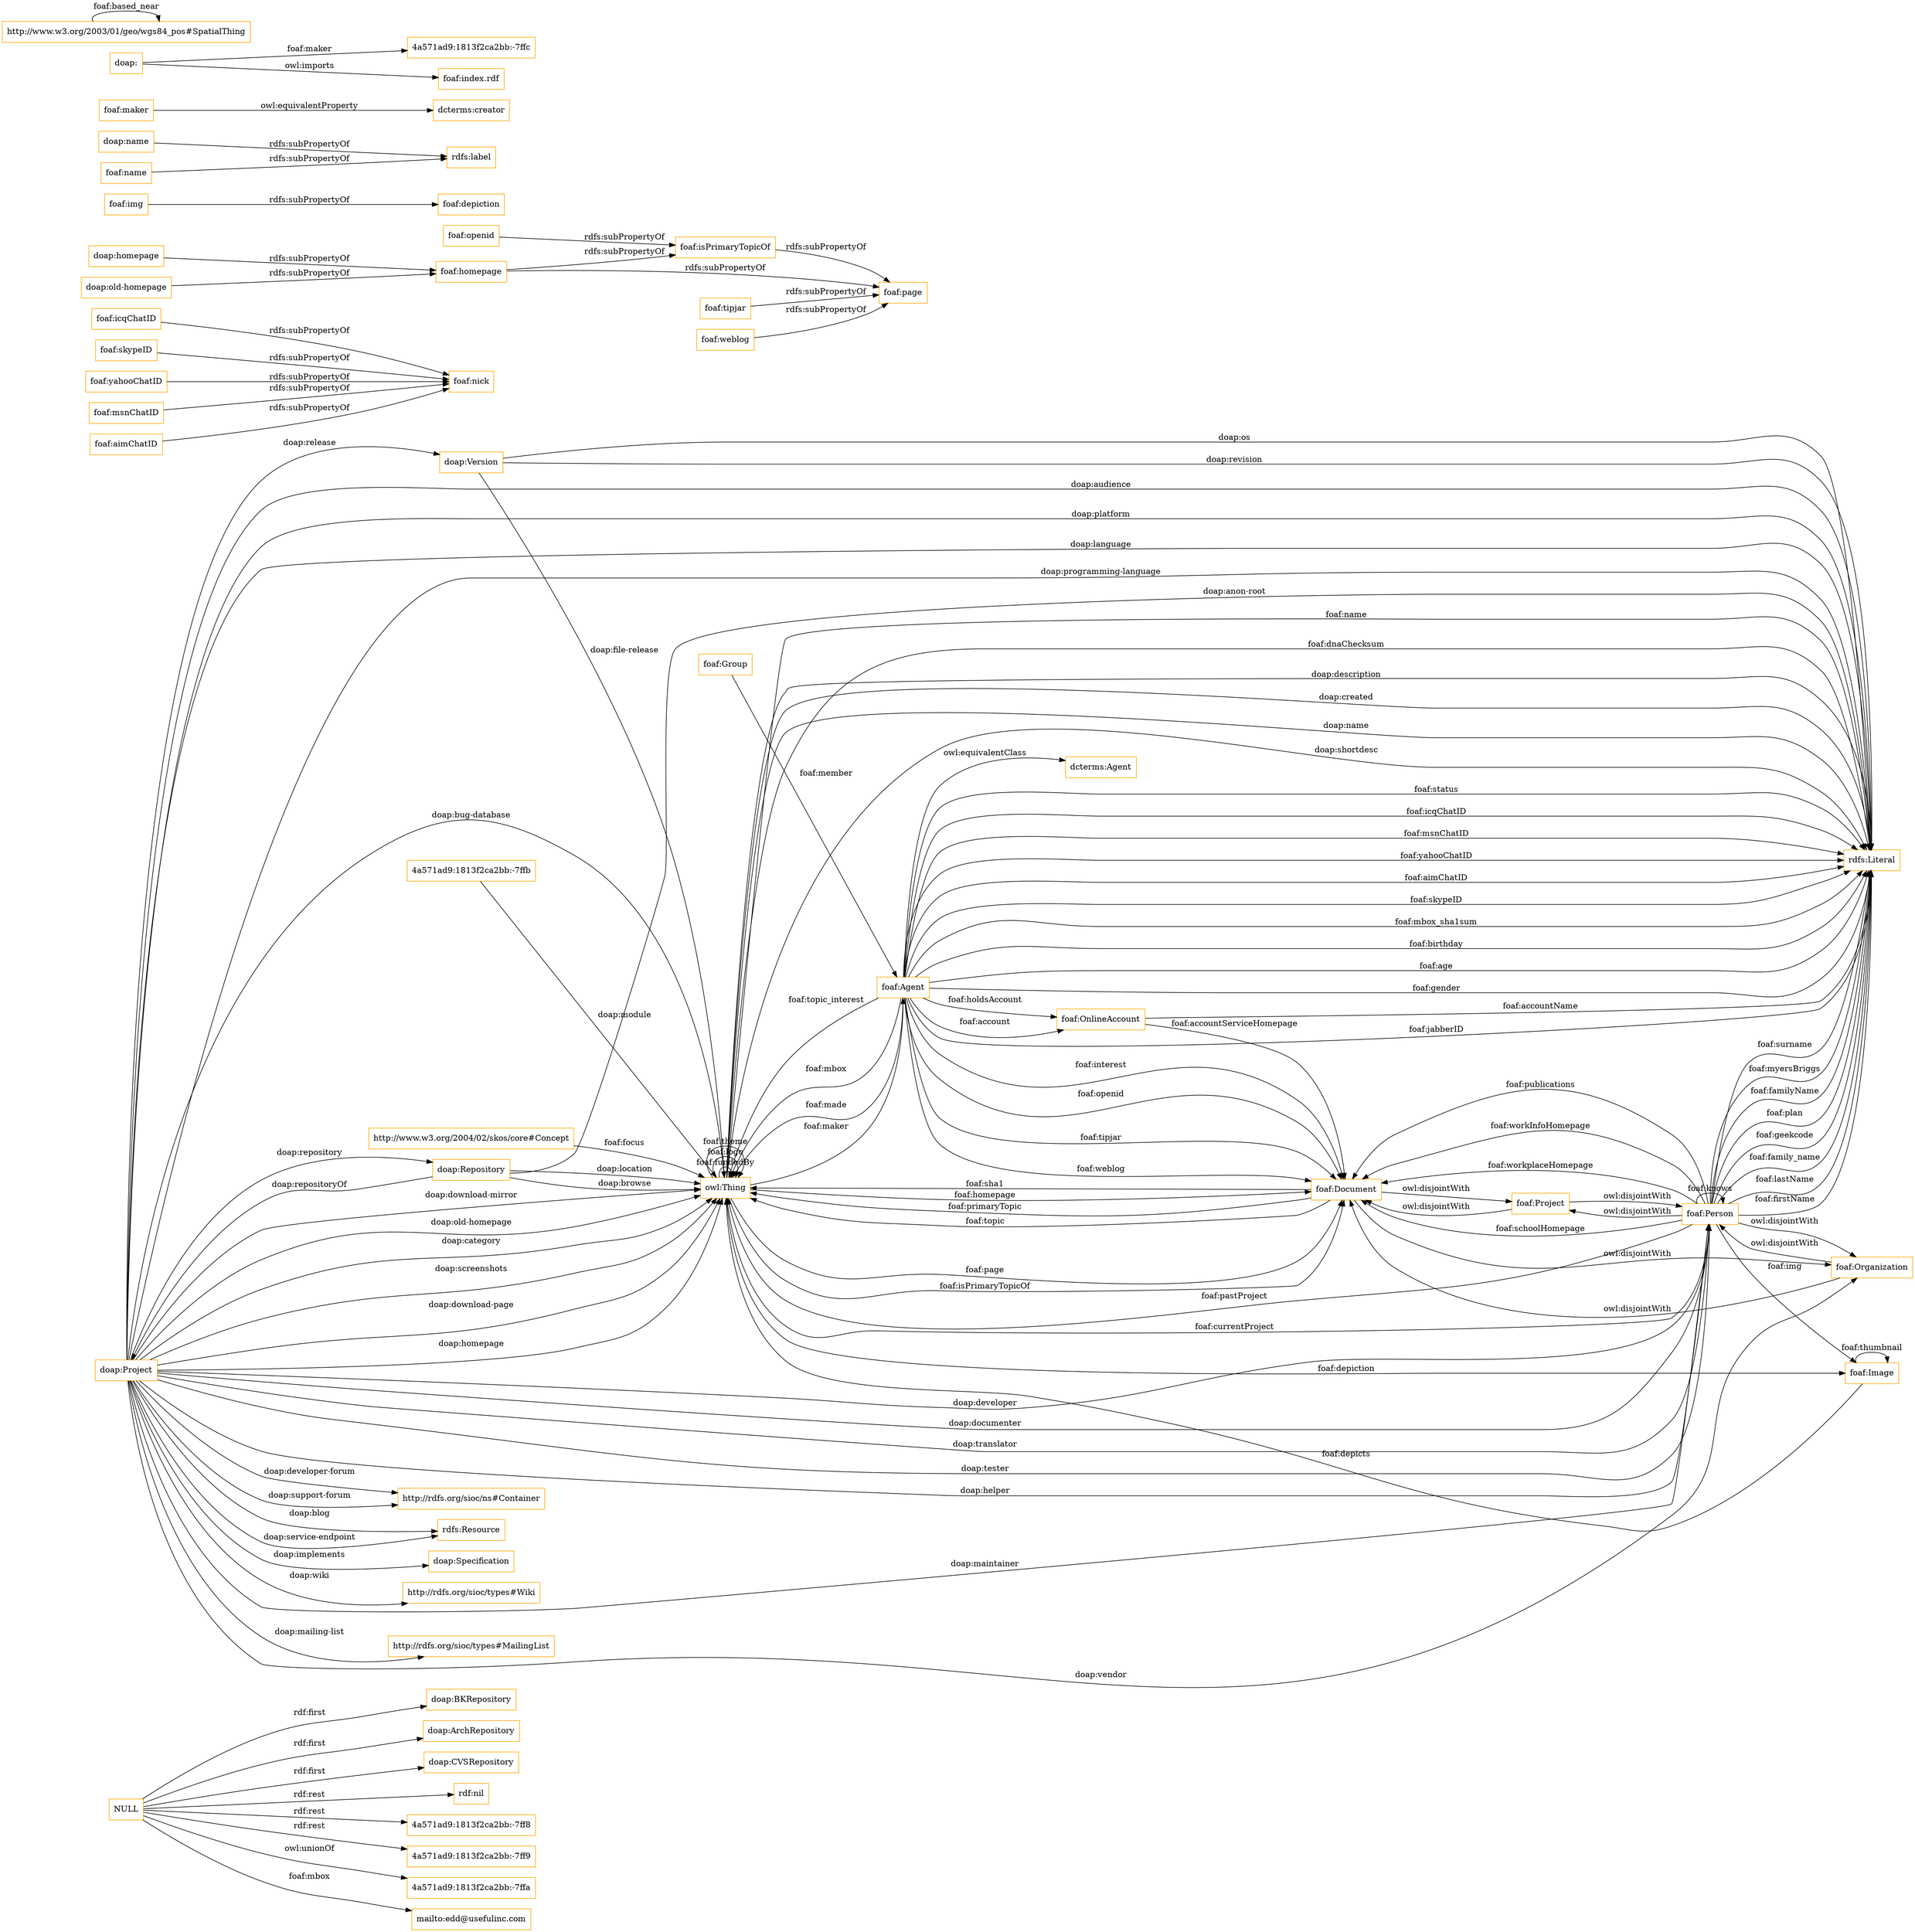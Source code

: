 digraph ar2dtool_diagram { 
rankdir=LR;
size="1501"
node [shape = rectangle, color="orange"]; "doap:BKRepository" "doap:ArchRepository" "doap:CVSRepository" "4a571ad9:1813f2ca2bb:-7ffb" "foaf:Image" "foaf:Project" "foaf:Agent" "foaf:Document" "foaf:OnlineAccount" "foaf:Person" "foaf:Organization" "foaf:Group" ; /*classes style*/
	"foaf:icqChatID" -> "foaf:nick" [ label = "rdfs:subPropertyOf" ];
	"foaf:openid" -> "foaf:isPrimaryTopicOf" [ label = "rdfs:subPropertyOf" ];
	"foaf:isPrimaryTopicOf" -> "foaf:page" [ label = "rdfs:subPropertyOf" ];
	"foaf:Project" -> "foaf:Document" [ label = "owl:disjointWith" ];
	"foaf:Project" -> "foaf:Person" [ label = "owl:disjointWith" ];
	"foaf:skypeID" -> "foaf:nick" [ label = "rdfs:subPropertyOf" ];
	"doap:homepage" -> "foaf:homepage" [ label = "rdfs:subPropertyOf" ];
	"foaf:yahooChatID" -> "foaf:nick" [ label = "rdfs:subPropertyOf" ];
	"foaf:homepage" -> "foaf:page" [ label = "rdfs:subPropertyOf" ];
	"foaf:homepage" -> "foaf:isPrimaryTopicOf" [ label = "rdfs:subPropertyOf" ];
	"foaf:img" -> "foaf:depiction" [ label = "rdfs:subPropertyOf" ];
	"foaf:msnChatID" -> "foaf:nick" [ label = "rdfs:subPropertyOf" ];
	"doap:name" -> "rdfs:label" [ label = "rdfs:subPropertyOf" ];
	"foaf:Organization" -> "foaf:Document" [ label = "owl:disjointWith" ];
	"foaf:Organization" -> "foaf:Person" [ label = "owl:disjointWith" ];
	"foaf:maker" -> "dcterms:creator" [ label = "owl:equivalentProperty" ];
	"NULL" -> "rdf:nil" [ label = "rdf:rest" ];
	"NULL" -> "doap:BKRepository" [ label = "rdf:first" ];
	"NULL" -> "4a571ad9:1813f2ca2bb:-7ff8" [ label = "rdf:rest" ];
	"NULL" -> "doap:ArchRepository" [ label = "rdf:first" ];
	"NULL" -> "4a571ad9:1813f2ca2bb:-7ff9" [ label = "rdf:rest" ];
	"NULL" -> "doap:CVSRepository" [ label = "rdf:first" ];
	"NULL" -> "4a571ad9:1813f2ca2bb:-7ffa" [ label = "owl:unionOf" ];
	"NULL" -> "mailto:edd@usefulinc.com" [ label = "foaf:mbox" ];
	"foaf:name" -> "rdfs:label" [ label = "rdfs:subPropertyOf" ];
	"foaf:tipjar" -> "foaf:page" [ label = "rdfs:subPropertyOf" ];
	"doap:old-homepage" -> "foaf:homepage" [ label = "rdfs:subPropertyOf" ];
	"foaf:Agent" -> "dcterms:Agent" [ label = "owl:equivalentClass" ];
	"foaf:weblog" -> "foaf:page" [ label = "rdfs:subPropertyOf" ];
	"foaf:Person" -> "foaf:Project" [ label = "owl:disjointWith" ];
	"foaf:Person" -> "foaf:Organization" [ label = "owl:disjointWith" ];
	"doap:" -> "4a571ad9:1813f2ca2bb:-7ffc" [ label = "foaf:maker" ];
	"doap:" -> "foaf:index.rdf" [ label = "owl:imports" ];
	"foaf:aimChatID" -> "foaf:nick" [ label = "rdfs:subPropertyOf" ];
	"foaf:Document" -> "foaf:Project" [ label = "owl:disjointWith" ];
	"foaf:Document" -> "foaf:Organization" [ label = "owl:disjointWith" ];
	"owl:Thing" -> "rdfs:Literal" [ label = "foaf:name" ];
	"owl:Thing" -> "foaf:Document" [ label = "foaf:page" ];
	"doap:Repository" -> "doap:Project" [ label = "doap:repositoryOf" ];
	"doap:Project" -> "http://rdfs.org/sioc/ns#Container" [ label = "doap:developer-forum" ];
	"foaf:Agent" -> "foaf:Document" [ label = "foaf:openid" ];
	"foaf:Document" -> "owl:Thing" [ label = "foaf:sha1" ];
	"owl:Thing" -> "rdfs:Literal" [ label = "foaf:dnaChecksum" ];
	"foaf:Agent" -> "foaf:Document" [ label = "foaf:tipjar" ];
	"foaf:Person" -> "foaf:Document" [ label = "foaf:publications" ];
	"doap:Project" -> "foaf:Organization" [ label = "doap:vendor" ];
	"foaf:Person" -> "owl:Thing" [ label = "foaf:pastProject" ];
	"doap:Repository" -> "rdfs:Literal" [ label = "doap:anon-root" ];
	"foaf:Person" -> "rdfs:Literal" [ label = "foaf:firstName" ];
	"foaf:Person" -> "rdfs:Literal" [ label = "foaf:surname" ];
	"doap:Project" -> "foaf:Person" [ label = "doap:maintainer" ];
	"doap:Repository" -> "owl:Thing" [ label = "doap:browse" ];
	"foaf:Agent" -> "owl:Thing" [ label = "foaf:topic_interest" ];
	"doap:Project" -> "rdfs:Resource" [ label = "doap:blog" ];
	"doap:Project" -> "doap:Specification" [ label = "doap:implements" ];
	"doap:Project" -> "foaf:Person" [ label = "doap:developer" ];
	"owl:Thing" -> "owl:Thing" [ label = "foaf:fundedBy" ];
	"http://www.w3.org/2003/01/geo/wgs84_pos#SpatialThing" -> "http://www.w3.org/2003/01/geo/wgs84_pos#SpatialThing" [ label = "foaf:based_near" ];
	"foaf:Agent" -> "foaf:OnlineAccount" [ label = "foaf:account" ];
	"foaf:Agent" -> "rdfs:Literal" [ label = "foaf:gender" ];
	"foaf:Person" -> "foaf:Image" [ label = "foaf:img" ];
	"doap:Project" -> "owl:Thing" [ label = "doap:download-mirror" ];
	"owl:Thing" -> "rdfs:Literal" [ label = "doap:description" ];
	"4a571ad9:1813f2ca2bb:-7ffb" -> "owl:Thing" [ label = "doap:module" ];
	"foaf:Agent" -> "rdfs:Literal" [ label = "foaf:jabberID" ];
	"doap:Project" -> "rdfs:Literal" [ label = "doap:audience" ];
	"foaf:Agent" -> "rdfs:Literal" [ label = "foaf:status" ];
	"foaf:Person" -> "foaf:Document" [ label = "foaf:workInfoHomepage" ];
	"foaf:Agent" -> "rdfs:Literal" [ label = "foaf:icqChatID" ];
	"doap:Project" -> "doap:Repository" [ label = "doap:repository" ];
	"doap:Project" -> "rdfs:Literal" [ label = "doap:platform" ];
	"owl:Thing" -> "foaf:Document" [ label = "foaf:homepage" ];
	"doap:Project" -> "http://rdfs.org/sioc/types#Wiki" [ label = "doap:wiki" ];
	"foaf:Agent" -> "foaf:Document" [ label = "foaf:weblog" ];
	"doap:Project" -> "foaf:Person" [ label = "doap:helper" ];
	"foaf:Agent" -> "foaf:Document" [ label = "foaf:interest" ];
	"foaf:Person" -> "foaf:Document" [ label = "foaf:workplaceHomepage" ];
	"doap:Version" -> "rdfs:Literal" [ label = "doap:os" ];
	"foaf:Agent" -> "rdfs:Literal" [ label = "foaf:msnChatID" ];
	"doap:Project" -> "owl:Thing" [ label = "doap:old-homepage" ];
	"doap:Project" -> "rdfs:Literal" [ label = "doap:language" ];
	"foaf:Person" -> "foaf:Document" [ label = "foaf:schoolHomepage" ];
	"doap:Project" -> "owl:Thing" [ label = "doap:category" ];
	"owl:Thing" -> "foaf:Agent" [ label = "foaf:maker" ];
	"foaf:Agent" -> "foaf:OnlineAccount" [ label = "foaf:holdsAccount" ];
	"doap:Version" -> "owl:Thing" [ label = "doap:file-release" ];
	"foaf:OnlineAccount" -> "foaf:Document" [ label = "foaf:accountServiceHomepage" ];
	"foaf:Agent" -> "rdfs:Literal" [ label = "foaf:yahooChatID" ];
	"owl:Thing" -> "rdfs:Literal" [ label = "doap:created" ];
	"owl:Thing" -> "foaf:Document" [ label = "foaf:isPrimaryTopicOf" ];
	"foaf:Image" -> "foaf:Image" [ label = "foaf:thumbnail" ];
	"doap:Project" -> "rdfs:Resource" [ label = "doap:service-endpoint" ];
	"foaf:Person" -> "rdfs:Literal" [ label = "foaf:myersBriggs" ];
	"doap:Project" -> "foaf:Person" [ label = "doap:documenter" ];
	"foaf:Person" -> "rdfs:Literal" [ label = "foaf:familyName" ];
	"doap:Project" -> "foaf:Person" [ label = "doap:translator" ];
	"owl:Thing" -> "rdfs:Literal" [ label = "doap:name" ];
	"doap:Project" -> "http://rdfs.org/sioc/ns#Container" [ label = "doap:support-forum" ];
	"doap:Project" -> "owl:Thing" [ label = "doap:screenshots" ];
	"http://www.w3.org/2004/02/skos/core#Concept" -> "owl:Thing" [ label = "foaf:focus" ];
	"foaf:Document" -> "owl:Thing" [ label = "foaf:primaryTopic" ];
	"foaf:Group" -> "foaf:Agent" [ label = "foaf:member" ];
	"doap:Version" -> "rdfs:Literal" [ label = "doap:revision" ];
	"foaf:Agent" -> "owl:Thing" [ label = "foaf:mbox" ];
	"foaf:Person" -> "foaf:Person" [ label = "foaf:knows" ];
	"owl:Thing" -> "owl:Thing" [ label = "foaf:logo" ];
	"doap:Project" -> "rdfs:Literal" [ label = "doap:programming-language" ];
	"doap:Repository" -> "owl:Thing" [ label = "doap:location" ];
	"doap:Project" -> "owl:Thing" [ label = "doap:download-page" ];
	"foaf:Agent" -> "rdfs:Literal" [ label = "foaf:aimChatID" ];
	"doap:Project" -> "doap:Version" [ label = "doap:release" ];
	"owl:Thing" -> "owl:Thing" [ label = "foaf:theme" ];
	"doap:Project" -> "owl:Thing" [ label = "doap:homepage" ];
	"owl:Thing" -> "rdfs:Literal" [ label = "doap:shortdesc" ];
	"foaf:Person" -> "rdfs:Literal" [ label = "foaf:plan" ];
	"foaf:Person" -> "rdfs:Literal" [ label = "foaf:geekcode" ];
	"doap:Project" -> "owl:Thing" [ label = "doap:bug-database" ];
	"foaf:Person" -> "rdfs:Literal" [ label = "foaf:family_name" ];
	"owl:Thing" -> "foaf:Image" [ label = "foaf:depiction" ];
	"doap:Project" -> "foaf:Person" [ label = "doap:tester" ];
	"doap:Project" -> "http://rdfs.org/sioc/types#MailingList" [ label = "doap:mailing-list" ];
	"foaf:Agent" -> "owl:Thing" [ label = "foaf:made" ];
	"foaf:Person" -> "owl:Thing" [ label = "foaf:currentProject" ];
	"foaf:Agent" -> "rdfs:Literal" [ label = "foaf:skypeID" ];
	"foaf:Agent" -> "rdfs:Literal" [ label = "foaf:mbox_sha1sum" ];
	"foaf:Person" -> "rdfs:Literal" [ label = "foaf:lastName" ];
	"foaf:OnlineAccount" -> "rdfs:Literal" [ label = "foaf:accountName" ];
	"foaf:Agent" -> "rdfs:Literal" [ label = "foaf:birthday" ];
	"foaf:Agent" -> "rdfs:Literal" [ label = "foaf:age" ];
	"foaf:Image" -> "owl:Thing" [ label = "foaf:depicts" ];
	"foaf:Document" -> "owl:Thing" [ label = "foaf:topic" ];

}
